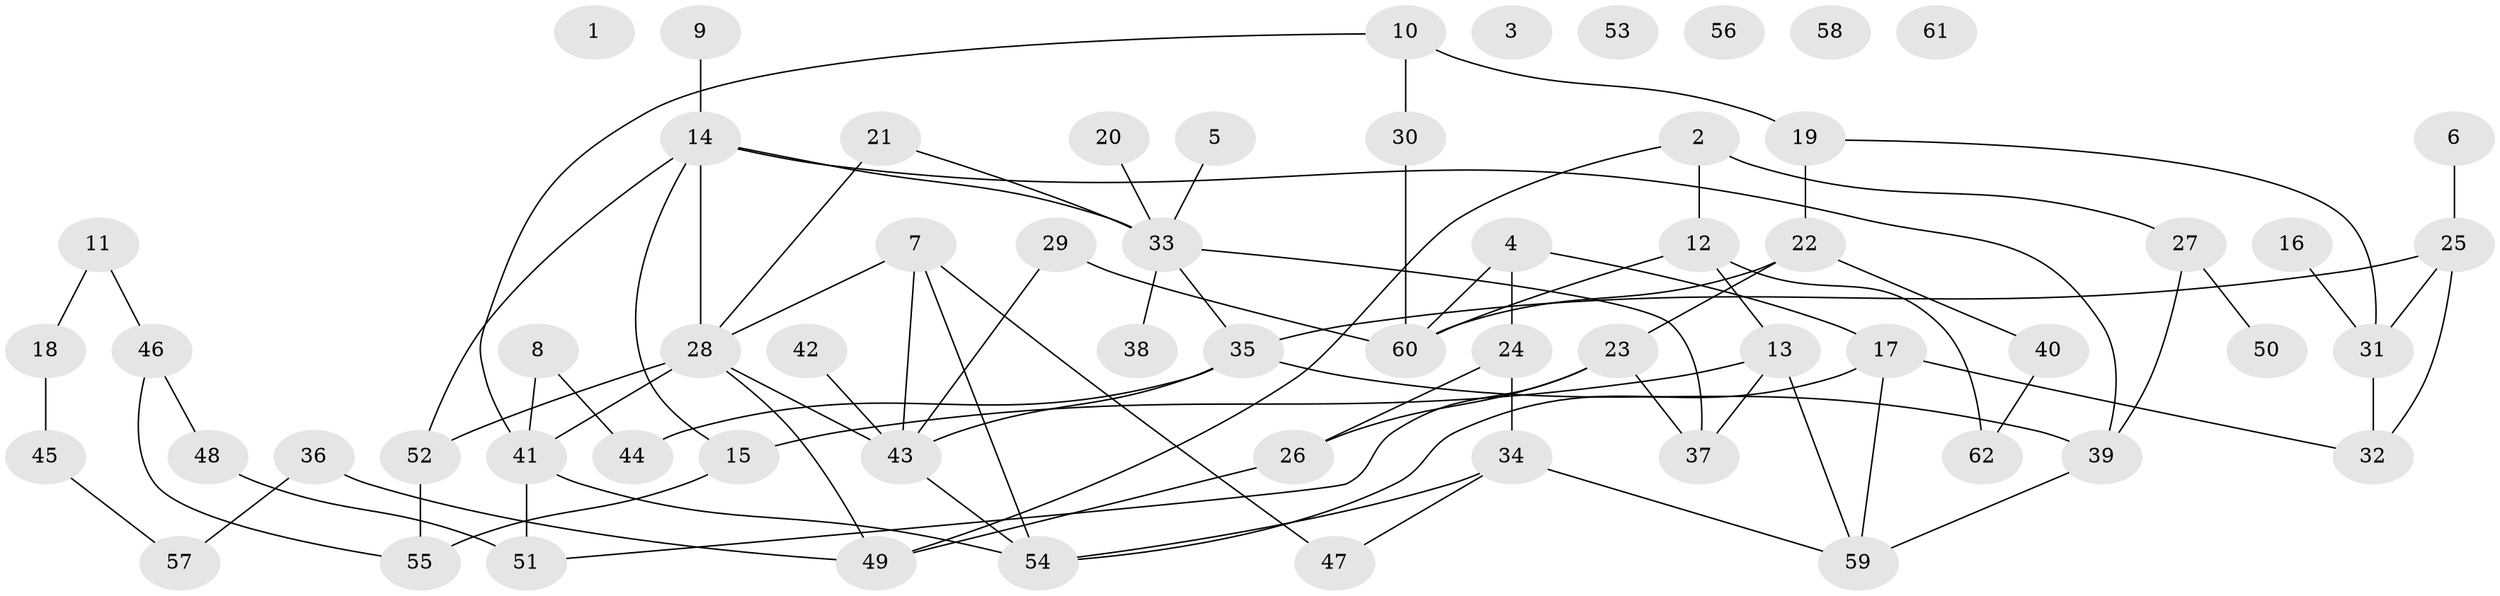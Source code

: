 // coarse degree distribution, {4: 0.10256410256410256, 5: 0.07692307692307693, 7: 0.07692307692307693, 6: 0.07692307692307693, 9: 0.05128205128205128, 1: 0.20512820512820512, 3: 0.15384615384615385, 2: 0.2564102564102564}
// Generated by graph-tools (version 1.1) at 2025/48/03/04/25 22:48:13]
// undirected, 62 vertices, 86 edges
graph export_dot {
  node [color=gray90,style=filled];
  1;
  2;
  3;
  4;
  5;
  6;
  7;
  8;
  9;
  10;
  11;
  12;
  13;
  14;
  15;
  16;
  17;
  18;
  19;
  20;
  21;
  22;
  23;
  24;
  25;
  26;
  27;
  28;
  29;
  30;
  31;
  32;
  33;
  34;
  35;
  36;
  37;
  38;
  39;
  40;
  41;
  42;
  43;
  44;
  45;
  46;
  47;
  48;
  49;
  50;
  51;
  52;
  53;
  54;
  55;
  56;
  57;
  58;
  59;
  60;
  61;
  62;
  2 -- 12;
  2 -- 27;
  2 -- 49;
  4 -- 17;
  4 -- 24;
  4 -- 60;
  5 -- 33;
  6 -- 25;
  7 -- 28;
  7 -- 43;
  7 -- 47;
  7 -- 54;
  8 -- 41;
  8 -- 44;
  9 -- 14;
  10 -- 19;
  10 -- 30;
  10 -- 41;
  11 -- 18;
  11 -- 46;
  12 -- 13;
  12 -- 60;
  12 -- 62;
  13 -- 15;
  13 -- 37;
  13 -- 59;
  14 -- 15;
  14 -- 28;
  14 -- 33;
  14 -- 39;
  14 -- 52;
  15 -- 55;
  16 -- 31;
  17 -- 32;
  17 -- 54;
  17 -- 59;
  18 -- 45;
  19 -- 22;
  19 -- 31;
  20 -- 33;
  21 -- 28;
  21 -- 33;
  22 -- 23;
  22 -- 40;
  22 -- 60;
  23 -- 26;
  23 -- 37;
  23 -- 51;
  24 -- 26;
  24 -- 34;
  25 -- 31;
  25 -- 32;
  25 -- 35;
  26 -- 49;
  27 -- 39;
  27 -- 50;
  28 -- 41;
  28 -- 43;
  28 -- 49;
  28 -- 52;
  29 -- 43;
  29 -- 60;
  30 -- 60;
  31 -- 32;
  33 -- 35;
  33 -- 37;
  33 -- 38;
  34 -- 47;
  34 -- 54;
  34 -- 59;
  35 -- 39;
  35 -- 43;
  35 -- 44;
  36 -- 49;
  36 -- 57;
  39 -- 59;
  40 -- 62;
  41 -- 51;
  41 -- 54;
  42 -- 43;
  43 -- 54;
  45 -- 57;
  46 -- 48;
  46 -- 55;
  48 -- 51;
  52 -- 55;
}
